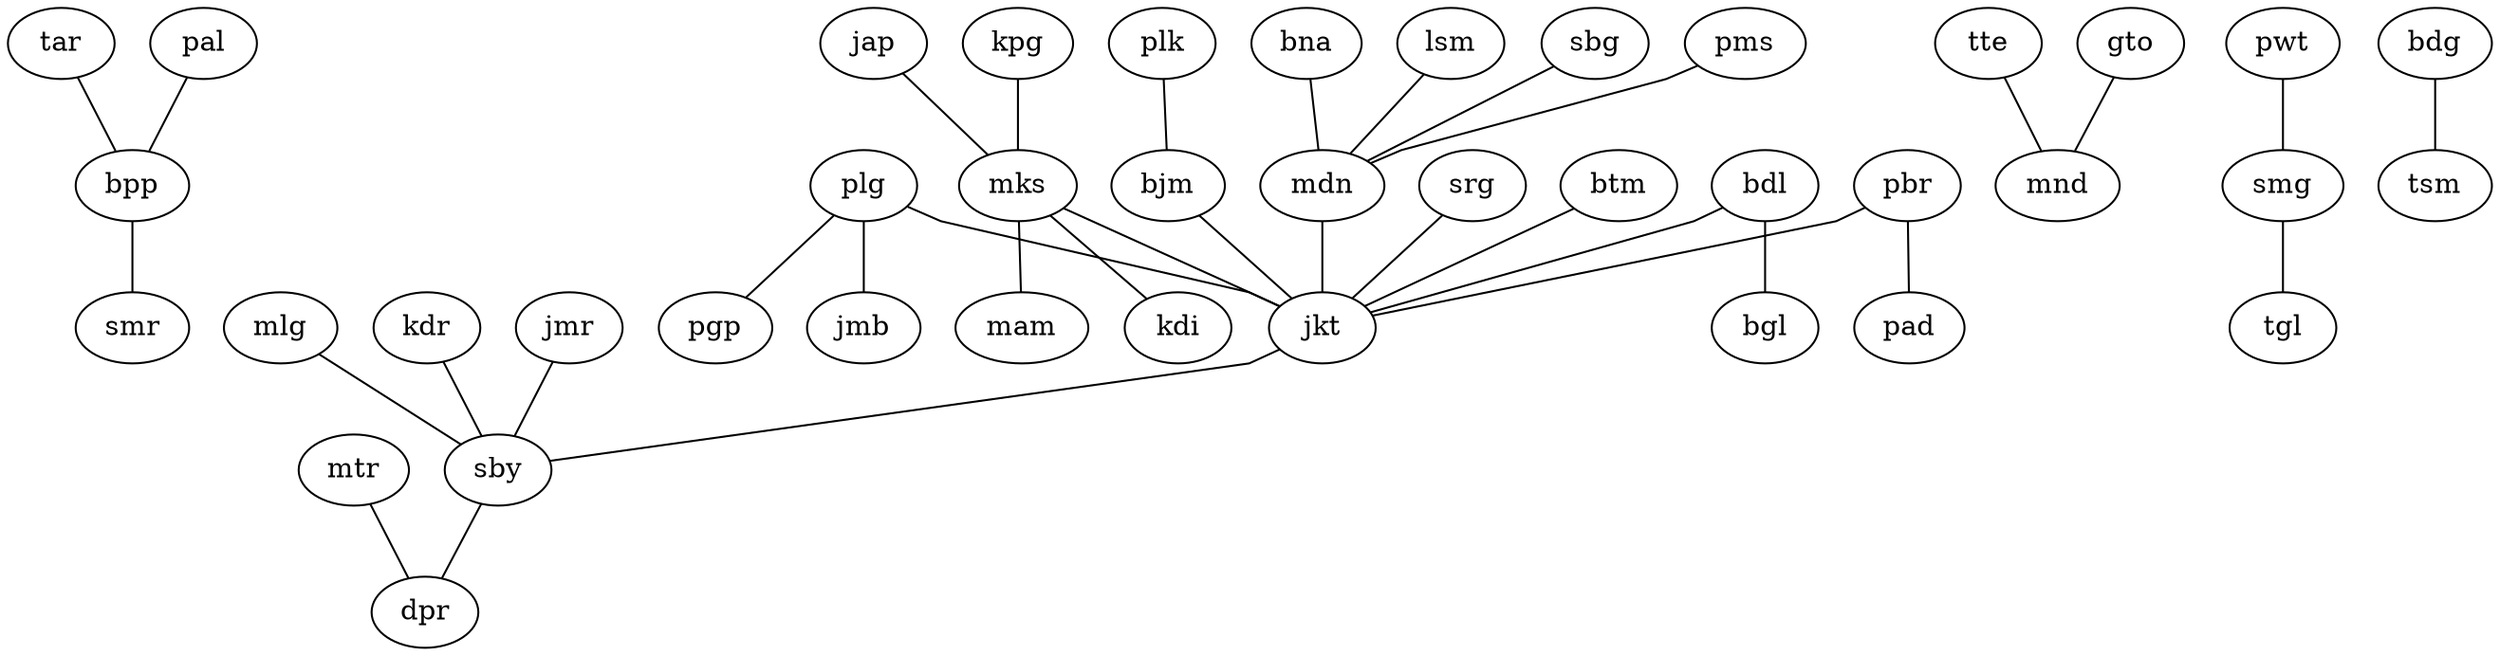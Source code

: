 graph testgraph {
    splines=polyline
    overlap=false
    tar [
        pos = "747839.8369116208,21127.32286807464!"
    ];
    pbr [
        pos = "645256.4476254623,3273.7630887208798!"
    ];
    mtr [
        pos = "738473.4680449391,-54578.547385336795!"
    ];
    plg [
        pos = "666294.0730217302,-18926.3560950576!"
    ];
    tte [
        pos = "810208.958471267,5006.5293108348!"
    ];
    kpg [
        pos = "786199.212416021,-64692.581335265524!"
    ];
    bna [
        pos = "606265.8314583629,35349.5286314604!"
    ];
    lsm [
        pos = "617869.3089039004,32962.68171803376!"
    ];
    pal [
        pos = "762438.0066303671,-5655.58581918456!"
    ];
    pwt [
        pos = "694811.4112098028,-47209.42322743752!"
    ];
    jap [
        pos = "894963.5450705476,-16149.7078923852!"
    ];
    bdg [
        pos = "684452.0929457938,-43978.84177960224!"
    ];
    plk [
        pos = "724628.6796181104,-14080.294061472237!"
    ];
    smg [
        pos = "702346.5146805962,-44489.84806404432!"
    ];
    sbg [
        pos = "628263.552840336,11114.93273815008!"
    ];
    pms [
        pos = "630063.1408866732,18799.378918523278!"
    ];
    gto [
        pos = "782837.6460214463,3405.27659553648!"
    ];
    mks [
        pos = "759537.2574830073,-32655.990935312635!"
    ];
    mlg [
        pos = "716395.7445476479,-50767.379902854715!"
    ];
    srg [
        pos = "675169.0731055266,-39281.77898695512!"
    ];
    bpp [
        pos = "743095.2151610669,-8124.846125003999!"
    ];
    smr [
        pos = "745060.1706372737,-3185.93434074552!"
    ];
    btm [
        pos = "661850.7006201401,7182.3357337485595!"
    ];
    bdl [
        pos = "669556.5359921423,-34623.29344723704!"
    ];
    kdr [
        pos = "712467.6857816868,-49702.27092419232!"
    ];
    tgl [
        pos = "694117.3265985923,-43684.00066501632!"
    ];
    jmr [
        pos = "723061.2611082218,-52018.2081005076!"
    ];
    mnd [
        pos = "794066.4290734913,9335.40707680056!"
    ];
    bjm [
        pos = "728864.9525138234,-21140.162870793116!"
    ];
    mdn [
        pos = "627638.4984295036,22839.35058081936!"
    ];
    mam [
        pos = "756200.9124996278,-17032.23084933216!"
    ];
    pgp [
        pos = "675215.287447307,-13668.28434428184!"
    ];
    tsm [
        pos = "688373.3567571285,-46600.84195428815!"
    ];
    jkt [
        pos = "679462.0787521425,-39223.88734741344!"
    ];
    kdi [
        pos = "779487.9063970974,-25220.51054401536!"
    ];
    pad [
        pos = "638357.4557115487,-5998.30073793216!"
    ];
    jmb [
        pos = "658841.9216802545,-10235.2478498676!"
    ];
    bgl [
        pos = "650384.6316209928,-24107.6696010192!"
    ];
    sby [
        pos = "717071.8689291679,-46076.89262653512!"
    ];
    dpr [
        pos = "732878.0140441032,-55135.020013184156!"
    ];
    tar -- bpp;
    pbr -- jkt;
    pbr -- pad;
    mtr -- dpr;
    plg -- jkt;
    plg -- jmb;
    plg -- pgp;
    tte -- mnd;
    kpg -- mks;
    bna -- mdn;
    lsm -- mdn;
    pal -- bpp;
    pwt -- smg;
    jap -- mks;
    bdg -- tsm;
    plk -- bjm;
    smg -- tgl;
    sbg -- mdn;
    pms -- mdn;
    gto -- mnd;
    mks -- jkt;
    mks -- kdi;
    mks -- mam;
    mlg -- sby;
    srg -- jkt;
    bpp -- smr;
    btm -- jkt;
    bdl -- jkt;
    bdl -- bgl;
    kdr -- sby;
    jmr -- sby;
    bjm -- jkt;
    mdn -- jkt;
    jkt -- sby;
    sby -- dpr;
}